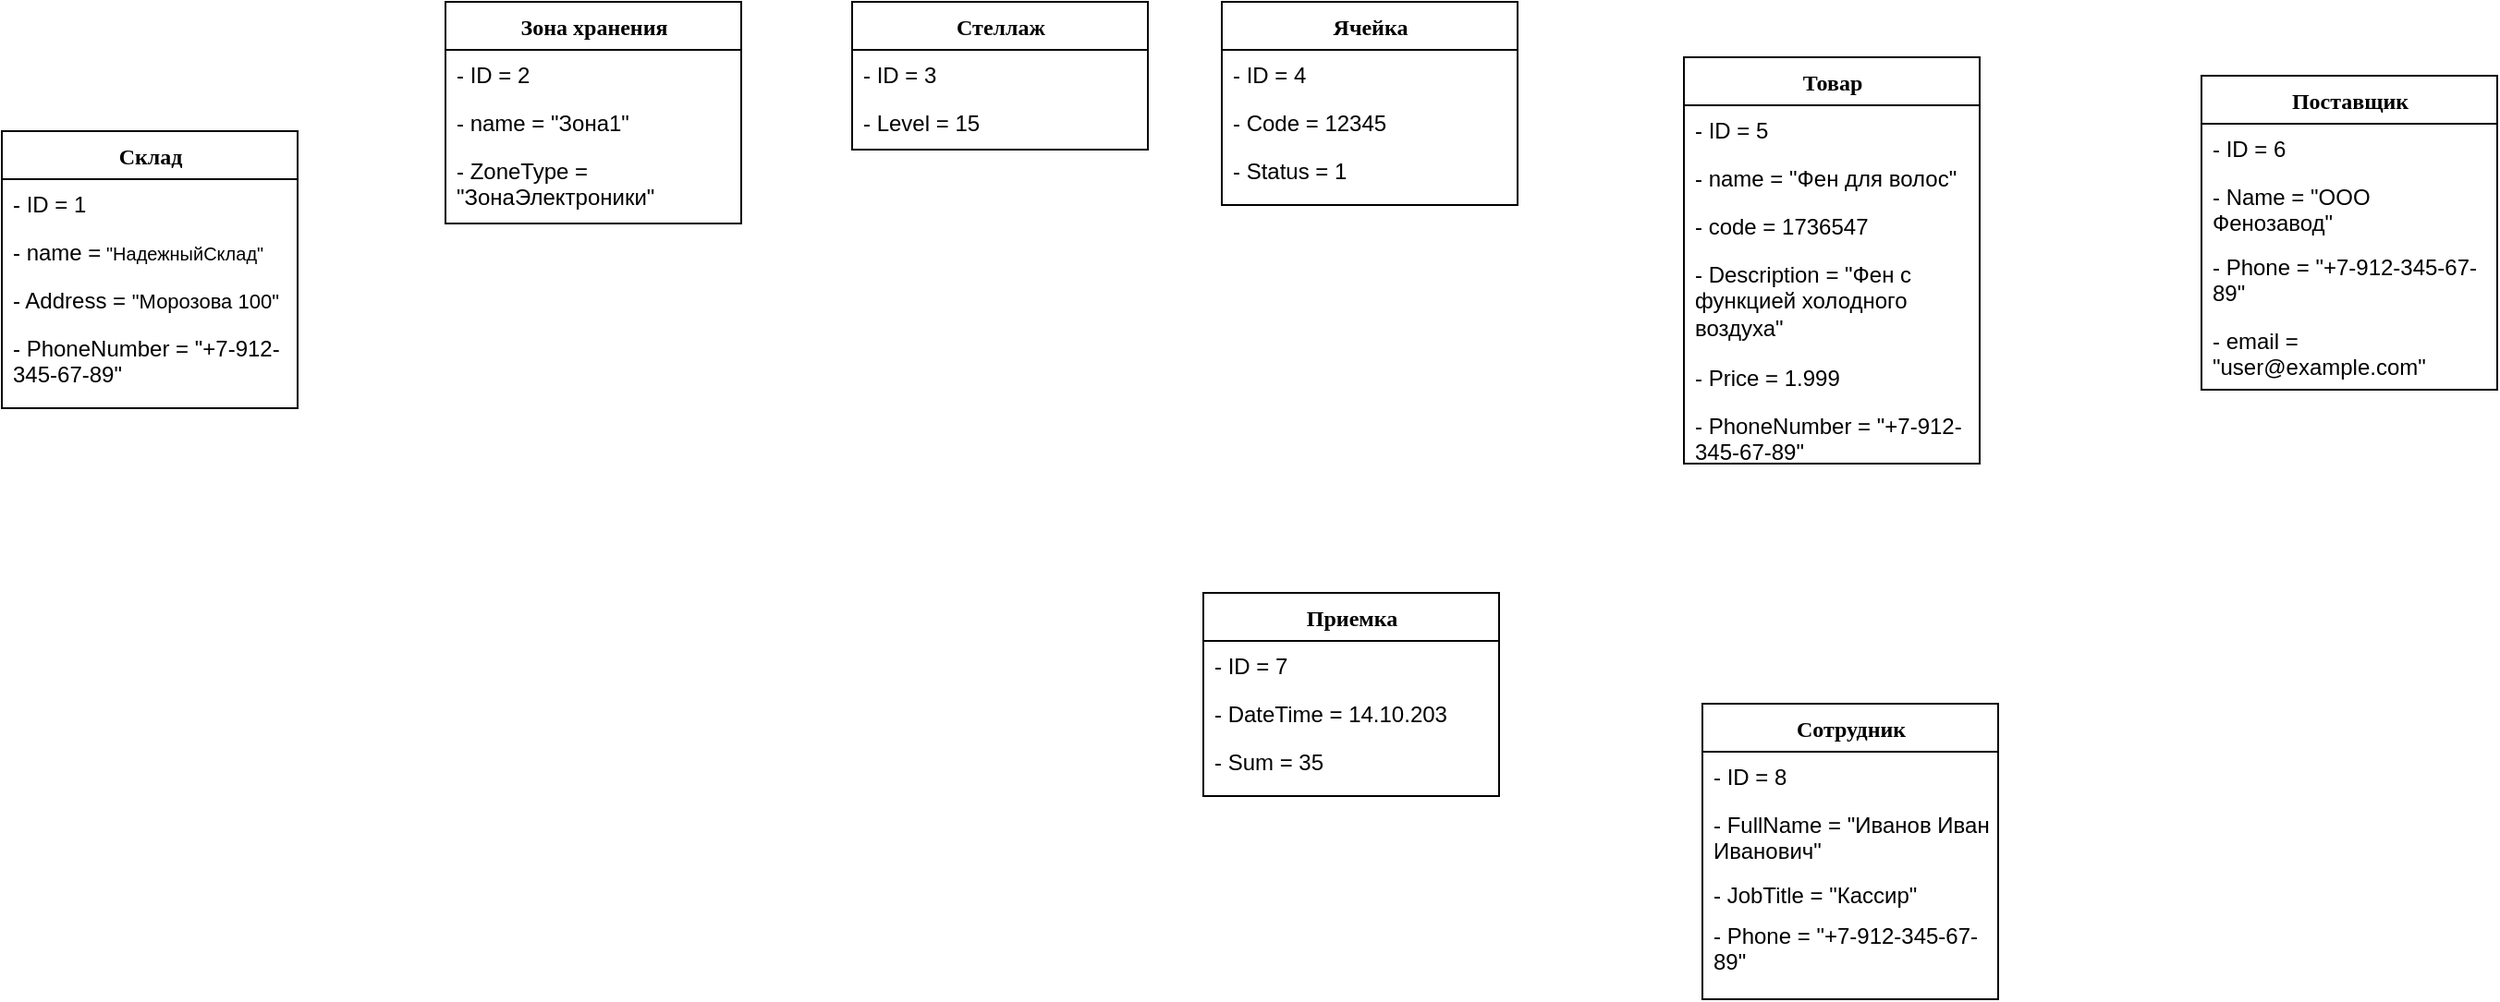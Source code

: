 <mxfile version="26.2.15">
  <diagram name="Страница — 1" id="cjF3v164e3jM-x7mDxSy">
    <mxGraphModel dx="2253" dy="2018" grid="1" gridSize="10" guides="1" tooltips="1" connect="1" arrows="1" fold="1" page="1" pageScale="1" pageWidth="827" pageHeight="1169" math="0" shadow="0">
      <root>
        <mxCell id="0" />
        <mxCell id="1" parent="0" />
        <mxCell id="f8H4rr3O-xIWNvwpxwHc-1" value="Склад" style="swimlane;html=1;fontStyle=1;align=center;verticalAlign=top;childLayout=stackLayout;horizontal=1;startSize=26;horizontalStack=0;resizeParent=1;resizeLast=0;collapsible=1;marginBottom=0;swimlaneFillColor=#ffffff;rounded=0;shadow=0;comic=0;labelBackgroundColor=none;strokeWidth=1;fillColor=none;fontFamily=Verdana;fontSize=12" vertex="1" parent="1">
          <mxGeometry x="-770" y="-210" width="160" height="150" as="geometry" />
        </mxCell>
        <mxCell id="f8H4rr3O-xIWNvwpxwHc-2" value="- ID = 1" style="text;html=1;strokeColor=none;fillColor=none;align=left;verticalAlign=top;spacingLeft=4;spacingRight=4;whiteSpace=wrap;overflow=hidden;rotatable=0;points=[[0,0.5],[1,0.5]];portConstraint=eastwest;" vertex="1" parent="f8H4rr3O-xIWNvwpxwHc-1">
          <mxGeometry y="26" width="160" height="26" as="geometry" />
        </mxCell>
        <mxCell id="f8H4rr3O-xIWNvwpxwHc-3" value="&lt;font&gt;- name =&lt;/font&gt;&lt;font style=&quot;font-size: 10px;&quot;&gt; &quot;НадежныйСклад&quot;&lt;/font&gt;" style="text;html=1;strokeColor=none;fillColor=none;align=left;verticalAlign=top;spacingLeft=4;spacingRight=4;whiteSpace=wrap;overflow=hidden;rotatable=0;points=[[0,0.5],[1,0.5]];portConstraint=eastwest;" vertex="1" parent="f8H4rr3O-xIWNvwpxwHc-1">
          <mxGeometry y="52" width="160" height="26" as="geometry" />
        </mxCell>
        <mxCell id="f8H4rr3O-xIWNvwpxwHc-4" value="- Address = &lt;font style=&quot;font-size: 11px;&quot;&gt;&quot;Морозова 100&quot;&lt;/font&gt;" style="text;html=1;strokeColor=none;fillColor=none;align=left;verticalAlign=top;spacingLeft=4;spacingRight=4;whiteSpace=wrap;overflow=hidden;rotatable=0;points=[[0,0.5],[1,0.5]];portConstraint=eastwest;" vertex="1" parent="f8H4rr3O-xIWNvwpxwHc-1">
          <mxGeometry y="78" width="160" height="26" as="geometry" />
        </mxCell>
        <mxCell id="f8H4rr3O-xIWNvwpxwHc-5" value="&lt;font&gt;- PhoneNumber = &lt;font style=&quot;&quot;&gt;&quot;+7-912-345-67-89&quot;&lt;/font&gt;&lt;/font&gt;" style="text;html=1;strokeColor=none;fillColor=none;align=left;verticalAlign=top;spacingLeft=4;spacingRight=4;whiteSpace=wrap;overflow=hidden;rotatable=0;points=[[0,0.5],[1,0.5]];portConstraint=eastwest;" vertex="1" parent="f8H4rr3O-xIWNvwpxwHc-1">
          <mxGeometry y="104" width="160" height="36" as="geometry" />
        </mxCell>
        <mxCell id="f8H4rr3O-xIWNvwpxwHc-14" value="Зона хранения" style="swimlane;html=1;fontStyle=1;align=center;verticalAlign=top;childLayout=stackLayout;horizontal=1;startSize=26;horizontalStack=0;resizeParent=1;resizeLast=0;collapsible=1;marginBottom=0;swimlaneFillColor=#ffffff;rounded=0;shadow=0;comic=0;labelBackgroundColor=none;strokeWidth=1;fillColor=none;fontFamily=Verdana;fontSize=12" vertex="1" parent="1">
          <mxGeometry x="-530" y="-280" width="160" height="120" as="geometry" />
        </mxCell>
        <mxCell id="f8H4rr3O-xIWNvwpxwHc-15" value="- ID = 2" style="text;html=1;strokeColor=none;fillColor=none;align=left;verticalAlign=top;spacingLeft=4;spacingRight=4;whiteSpace=wrap;overflow=hidden;rotatable=0;points=[[0,0.5],[1,0.5]];portConstraint=eastwest;" vertex="1" parent="f8H4rr3O-xIWNvwpxwHc-14">
          <mxGeometry y="26" width="160" height="26" as="geometry" />
        </mxCell>
        <mxCell id="f8H4rr3O-xIWNvwpxwHc-16" value="- name = &quot;Зона1&quot;" style="text;html=1;strokeColor=none;fillColor=none;align=left;verticalAlign=top;spacingLeft=4;spacingRight=4;whiteSpace=wrap;overflow=hidden;rotatable=0;points=[[0,0.5],[1,0.5]];portConstraint=eastwest;" vertex="1" parent="f8H4rr3O-xIWNvwpxwHc-14">
          <mxGeometry y="52" width="160" height="26" as="geometry" />
        </mxCell>
        <mxCell id="f8H4rr3O-xIWNvwpxwHc-17" value="- ZoneType = &quot;ЗонаЭлектроники&quot;" style="text;html=1;strokeColor=none;fillColor=none;align=left;verticalAlign=top;spacingLeft=4;spacingRight=4;whiteSpace=wrap;overflow=hidden;rotatable=0;points=[[0,0.5],[1,0.5]];portConstraint=eastwest;" vertex="1" parent="f8H4rr3O-xIWNvwpxwHc-14">
          <mxGeometry y="78" width="160" height="42" as="geometry" />
        </mxCell>
        <mxCell id="f8H4rr3O-xIWNvwpxwHc-24" value="Стеллаж" style="swimlane;html=1;fontStyle=1;align=center;verticalAlign=top;childLayout=stackLayout;horizontal=1;startSize=26;horizontalStack=0;resizeParent=1;resizeLast=0;collapsible=1;marginBottom=0;swimlaneFillColor=#ffffff;rounded=0;shadow=0;comic=0;labelBackgroundColor=none;strokeWidth=1;fillColor=none;fontFamily=Verdana;fontSize=12" vertex="1" parent="1">
          <mxGeometry x="-310" y="-280" width="160" height="80" as="geometry" />
        </mxCell>
        <mxCell id="f8H4rr3O-xIWNvwpxwHc-25" value="- ID = 3" style="text;html=1;strokeColor=none;fillColor=none;align=left;verticalAlign=top;spacingLeft=4;spacingRight=4;whiteSpace=wrap;overflow=hidden;rotatable=0;points=[[0,0.5],[1,0.5]];portConstraint=eastwest;" vertex="1" parent="f8H4rr3O-xIWNvwpxwHc-24">
          <mxGeometry y="26" width="160" height="26" as="geometry" />
        </mxCell>
        <mxCell id="f8H4rr3O-xIWNvwpxwHc-26" value="- Level = 15" style="text;html=1;strokeColor=none;fillColor=none;align=left;verticalAlign=top;spacingLeft=4;spacingRight=4;whiteSpace=wrap;overflow=hidden;rotatable=0;points=[[0,0.5],[1,0.5]];portConstraint=eastwest;" vertex="1" parent="f8H4rr3O-xIWNvwpxwHc-24">
          <mxGeometry y="52" width="160" height="26" as="geometry" />
        </mxCell>
        <mxCell id="f8H4rr3O-xIWNvwpxwHc-31" value="Ячейка" style="swimlane;html=1;fontStyle=1;align=center;verticalAlign=top;childLayout=stackLayout;horizontal=1;startSize=26;horizontalStack=0;resizeParent=1;resizeLast=0;collapsible=1;marginBottom=0;swimlaneFillColor=#ffffff;rounded=0;shadow=0;comic=0;labelBackgroundColor=none;strokeWidth=1;fillColor=none;fontFamily=Verdana;fontSize=12" vertex="1" parent="1">
          <mxGeometry x="-110" y="-280" width="160" height="110" as="geometry" />
        </mxCell>
        <mxCell id="f8H4rr3O-xIWNvwpxwHc-32" value="- ID = 4" style="text;html=1;strokeColor=none;fillColor=none;align=left;verticalAlign=top;spacingLeft=4;spacingRight=4;whiteSpace=wrap;overflow=hidden;rotatable=0;points=[[0,0.5],[1,0.5]];portConstraint=eastwest;" vertex="1" parent="f8H4rr3O-xIWNvwpxwHc-31">
          <mxGeometry y="26" width="160" height="26" as="geometry" />
        </mxCell>
        <mxCell id="f8H4rr3O-xIWNvwpxwHc-33" value="- Code = 12345" style="text;html=1;strokeColor=none;fillColor=none;align=left;verticalAlign=top;spacingLeft=4;spacingRight=4;whiteSpace=wrap;overflow=hidden;rotatable=0;points=[[0,0.5],[1,0.5]];portConstraint=eastwest;" vertex="1" parent="f8H4rr3O-xIWNvwpxwHc-31">
          <mxGeometry y="52" width="160" height="26" as="geometry" />
        </mxCell>
        <mxCell id="f8H4rr3O-xIWNvwpxwHc-34" value="- Status = 1" style="text;html=1;strokeColor=none;fillColor=none;align=left;verticalAlign=top;spacingLeft=4;spacingRight=4;whiteSpace=wrap;overflow=hidden;rotatable=0;points=[[0,0.5],[1,0.5]];portConstraint=eastwest;" vertex="1" parent="f8H4rr3O-xIWNvwpxwHc-31">
          <mxGeometry y="78" width="160" height="26" as="geometry" />
        </mxCell>
        <mxCell id="f8H4rr3O-xIWNvwpxwHc-39" value="Товар" style="swimlane;html=1;fontStyle=1;align=center;verticalAlign=top;childLayout=stackLayout;horizontal=1;startSize=26;horizontalStack=0;resizeParent=1;resizeLast=0;collapsible=1;marginBottom=0;swimlaneFillColor=#ffffff;rounded=0;shadow=0;comic=0;labelBackgroundColor=none;strokeWidth=1;fillColor=none;fontFamily=Verdana;fontSize=12" vertex="1" parent="1">
          <mxGeometry x="140" y="-250" width="160" height="220" as="geometry" />
        </mxCell>
        <mxCell id="f8H4rr3O-xIWNvwpxwHc-40" value="- ID = 5" style="text;html=1;strokeColor=none;fillColor=none;align=left;verticalAlign=top;spacingLeft=4;spacingRight=4;whiteSpace=wrap;overflow=hidden;rotatable=0;points=[[0,0.5],[1,0.5]];portConstraint=eastwest;" vertex="1" parent="f8H4rr3O-xIWNvwpxwHc-39">
          <mxGeometry y="26" width="160" height="26" as="geometry" />
        </mxCell>
        <mxCell id="f8H4rr3O-xIWNvwpxwHc-41" value="- name = &quot;Фен для волос&quot;" style="text;html=1;strokeColor=none;fillColor=none;align=left;verticalAlign=top;spacingLeft=4;spacingRight=4;whiteSpace=wrap;overflow=hidden;rotatable=0;points=[[0,0.5],[1,0.5]];portConstraint=eastwest;" vertex="1" parent="f8H4rr3O-xIWNvwpxwHc-39">
          <mxGeometry y="52" width="160" height="26" as="geometry" />
        </mxCell>
        <mxCell id="f8H4rr3O-xIWNvwpxwHc-42" value="- code = 1736547" style="text;html=1;strokeColor=none;fillColor=none;align=left;verticalAlign=top;spacingLeft=4;spacingRight=4;whiteSpace=wrap;overflow=hidden;rotatable=0;points=[[0,0.5],[1,0.5]];portConstraint=eastwest;" vertex="1" parent="f8H4rr3O-xIWNvwpxwHc-39">
          <mxGeometry y="78" width="160" height="26" as="geometry" />
        </mxCell>
        <mxCell id="f8H4rr3O-xIWNvwpxwHc-43" value="- Description = &quot;Фен с функцией холодного воздуха&quot;" style="text;html=1;strokeColor=none;fillColor=none;align=left;verticalAlign=top;spacingLeft=4;spacingRight=4;whiteSpace=wrap;overflow=hidden;rotatable=0;points=[[0,0.5],[1,0.5]];portConstraint=eastwest;" vertex="1" parent="f8H4rr3O-xIWNvwpxwHc-39">
          <mxGeometry y="104" width="160" height="56" as="geometry" />
        </mxCell>
        <mxCell id="f8H4rr3O-xIWNvwpxwHc-44" value="- Price = 1.999" style="text;html=1;strokeColor=none;fillColor=none;align=left;verticalAlign=top;spacingLeft=4;spacingRight=4;whiteSpace=wrap;overflow=hidden;rotatable=0;points=[[0,0.5],[1,0.5]];portConstraint=eastwest;" vertex="1" parent="f8H4rr3O-xIWNvwpxwHc-39">
          <mxGeometry y="160" width="160" height="26" as="geometry" />
        </mxCell>
        <mxCell id="f8H4rr3O-xIWNvwpxwHc-45" value="- PhoneNumber = &quot;+7-912-345-67-89&quot;" style="text;html=1;strokeColor=none;fillColor=none;align=left;verticalAlign=top;spacingLeft=4;spacingRight=4;whiteSpace=wrap;overflow=hidden;rotatable=0;points=[[0,0.5],[1,0.5]];portConstraint=eastwest;" vertex="1" parent="f8H4rr3O-xIWNvwpxwHc-39">
          <mxGeometry y="186" width="160" height="34" as="geometry" />
        </mxCell>
        <mxCell id="f8H4rr3O-xIWNvwpxwHc-58" value="Приемка" style="swimlane;html=1;fontStyle=1;align=center;verticalAlign=top;childLayout=stackLayout;horizontal=1;startSize=26;horizontalStack=0;resizeParent=1;resizeLast=0;collapsible=1;marginBottom=0;swimlaneFillColor=#ffffff;rounded=0;shadow=0;comic=0;labelBackgroundColor=none;strokeWidth=1;fillColor=none;fontFamily=Verdana;fontSize=12" vertex="1" parent="1">
          <mxGeometry x="-120" y="40" width="160" height="110" as="geometry" />
        </mxCell>
        <mxCell id="f8H4rr3O-xIWNvwpxwHc-59" value="- ID = 7" style="text;html=1;strokeColor=none;fillColor=none;align=left;verticalAlign=top;spacingLeft=4;spacingRight=4;whiteSpace=wrap;overflow=hidden;rotatable=0;points=[[0,0.5],[1,0.5]];portConstraint=eastwest;" vertex="1" parent="f8H4rr3O-xIWNvwpxwHc-58">
          <mxGeometry y="26" width="160" height="26" as="geometry" />
        </mxCell>
        <mxCell id="f8H4rr3O-xIWNvwpxwHc-60" value="- DateTime = 14.10.203" style="text;html=1;strokeColor=none;fillColor=none;align=left;verticalAlign=top;spacingLeft=4;spacingRight=4;whiteSpace=wrap;overflow=hidden;rotatable=0;points=[[0,0.5],[1,0.5]];portConstraint=eastwest;" vertex="1" parent="f8H4rr3O-xIWNvwpxwHc-58">
          <mxGeometry y="52" width="160" height="26" as="geometry" />
        </mxCell>
        <mxCell id="f8H4rr3O-xIWNvwpxwHc-61" value="- Sum = 35" style="text;html=1;strokeColor=none;fillColor=none;align=left;verticalAlign=top;spacingLeft=4;spacingRight=4;whiteSpace=wrap;overflow=hidden;rotatable=0;points=[[0,0.5],[1,0.5]];portConstraint=eastwest;" vertex="1" parent="f8H4rr3O-xIWNvwpxwHc-58">
          <mxGeometry y="78" width="160" height="32" as="geometry" />
        </mxCell>
        <mxCell id="f8H4rr3O-xIWNvwpxwHc-68" value="Сотрудник" style="swimlane;html=1;fontStyle=1;align=center;verticalAlign=top;childLayout=stackLayout;horizontal=1;startSize=26;horizontalStack=0;resizeParent=1;resizeLast=0;collapsible=1;marginBottom=0;swimlaneFillColor=#ffffff;rounded=0;shadow=0;comic=0;labelBackgroundColor=none;strokeWidth=1;fillColor=none;fontFamily=Verdana;fontSize=12" vertex="1" parent="1">
          <mxGeometry x="150" y="100" width="160" height="160" as="geometry" />
        </mxCell>
        <mxCell id="f8H4rr3O-xIWNvwpxwHc-69" value="- ID = 8" style="text;html=1;strokeColor=none;fillColor=none;align=left;verticalAlign=top;spacingLeft=4;spacingRight=4;whiteSpace=wrap;overflow=hidden;rotatable=0;points=[[0,0.5],[1,0.5]];portConstraint=eastwest;" vertex="1" parent="f8H4rr3O-xIWNvwpxwHc-68">
          <mxGeometry y="26" width="160" height="26" as="geometry" />
        </mxCell>
        <mxCell id="f8H4rr3O-xIWNvwpxwHc-70" value="- FullName = &quot;Иванов Иван Иванович&quot;" style="text;html=1;strokeColor=none;fillColor=none;align=left;verticalAlign=top;spacingLeft=4;spacingRight=4;whiteSpace=wrap;overflow=hidden;rotatable=0;points=[[0,0.5],[1,0.5]];portConstraint=eastwest;" vertex="1" parent="f8H4rr3O-xIWNvwpxwHc-68">
          <mxGeometry y="52" width="160" height="38" as="geometry" />
        </mxCell>
        <mxCell id="f8H4rr3O-xIWNvwpxwHc-71" value="- JobTitle = &quot;Кассир&quot;" style="text;html=1;strokeColor=none;fillColor=none;align=left;verticalAlign=top;spacingLeft=4;spacingRight=4;whiteSpace=wrap;overflow=hidden;rotatable=0;points=[[0,0.5],[1,0.5]];portConstraint=eastwest;" vertex="1" parent="f8H4rr3O-xIWNvwpxwHc-68">
          <mxGeometry y="90" width="160" height="22" as="geometry" />
        </mxCell>
        <mxCell id="f8H4rr3O-xIWNvwpxwHc-72" value="- Phone = &quot;+7-912-345-67-89&quot;" style="text;html=1;strokeColor=none;fillColor=none;align=left;verticalAlign=top;spacingLeft=4;spacingRight=4;whiteSpace=wrap;overflow=hidden;rotatable=0;points=[[0,0.5],[1,0.5]];portConstraint=eastwest;" vertex="1" parent="f8H4rr3O-xIWNvwpxwHc-68">
          <mxGeometry y="112" width="160" height="38" as="geometry" />
        </mxCell>
        <mxCell id="f8H4rr3O-xIWNvwpxwHc-81" value="Поставщик" style="swimlane;html=1;fontStyle=1;align=center;verticalAlign=top;childLayout=stackLayout;horizontal=1;startSize=26;horizontalStack=0;resizeParent=1;resizeLast=0;collapsible=1;marginBottom=0;swimlaneFillColor=#ffffff;rounded=0;shadow=0;comic=0;labelBackgroundColor=none;strokeWidth=1;fillColor=none;fontFamily=Verdana;fontSize=12" vertex="1" parent="1">
          <mxGeometry x="420" y="-240" width="160" height="170" as="geometry" />
        </mxCell>
        <mxCell id="f8H4rr3O-xIWNvwpxwHc-82" value="- ID = 6" style="text;html=1;strokeColor=none;fillColor=none;align=left;verticalAlign=top;spacingLeft=4;spacingRight=4;whiteSpace=wrap;overflow=hidden;rotatable=0;points=[[0,0.5],[1,0.5]];portConstraint=eastwest;" vertex="1" parent="f8H4rr3O-xIWNvwpxwHc-81">
          <mxGeometry y="26" width="160" height="26" as="geometry" />
        </mxCell>
        <mxCell id="f8H4rr3O-xIWNvwpxwHc-83" value="- Name = &quot;OOO Фенозавод&quot;" style="text;html=1;strokeColor=none;fillColor=none;align=left;verticalAlign=top;spacingLeft=4;spacingRight=4;whiteSpace=wrap;overflow=hidden;rotatable=0;points=[[0,0.5],[1,0.5]];portConstraint=eastwest;" vertex="1" parent="f8H4rr3O-xIWNvwpxwHc-81">
          <mxGeometry y="52" width="160" height="38" as="geometry" />
        </mxCell>
        <mxCell id="f8H4rr3O-xIWNvwpxwHc-84" value="- Phone = &quot;+7-912-345-67-89&quot;" style="text;html=1;strokeColor=none;fillColor=none;align=left;verticalAlign=top;spacingLeft=4;spacingRight=4;whiteSpace=wrap;overflow=hidden;rotatable=0;points=[[0,0.5],[1,0.5]];portConstraint=eastwest;" vertex="1" parent="f8H4rr3O-xIWNvwpxwHc-81">
          <mxGeometry y="90" width="160" height="40" as="geometry" />
        </mxCell>
        <mxCell id="f8H4rr3O-xIWNvwpxwHc-85" value="- email = &quot;user@example.com&quot;" style="text;html=1;strokeColor=none;fillColor=none;align=left;verticalAlign=top;spacingLeft=4;spacingRight=4;whiteSpace=wrap;overflow=hidden;rotatable=0;points=[[0,0.5],[1,0.5]];portConstraint=eastwest;" vertex="1" parent="f8H4rr3O-xIWNvwpxwHc-81">
          <mxGeometry y="130" width="160" height="40" as="geometry" />
        </mxCell>
      </root>
    </mxGraphModel>
  </diagram>
</mxfile>
